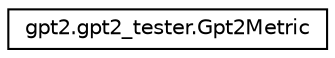 digraph "Graphical Class Hierarchy"
{
 // LATEX_PDF_SIZE
  edge [fontname="Helvetica",fontsize="10",labelfontname="Helvetica",labelfontsize="10"];
  node [fontname="Helvetica",fontsize="10",shape=record];
  rankdir="LR";
  Node0 [label="gpt2.gpt2_tester.Gpt2Metric",height=0.2,width=0.4,color="black", fillcolor="white", style="filled",URL="$classgpt2_1_1gpt2__tester_1_1Gpt2Metric.html",tooltip=" "];
}
